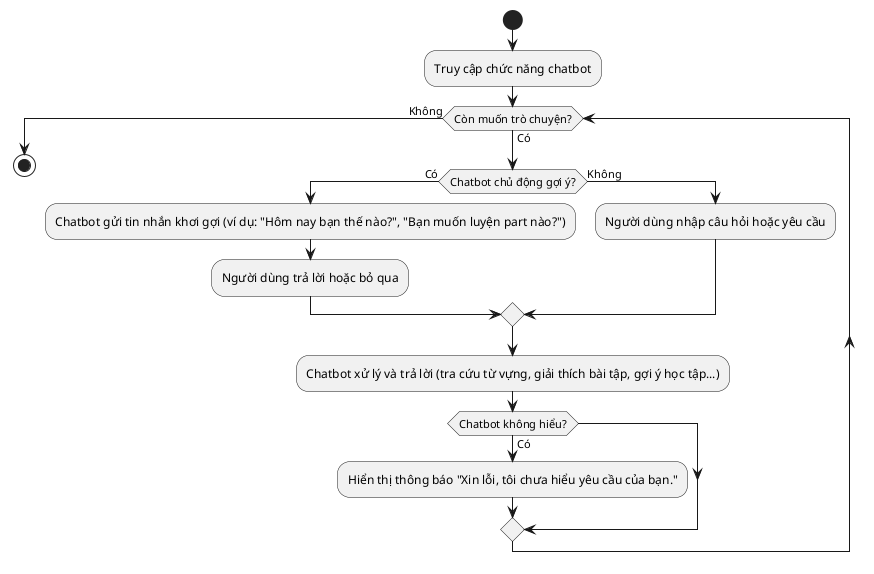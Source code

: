 @startuml
start
:Truy cập chức năng chatbot;
while (Còn muốn trò chuyện?) is (Có)
  if (Chatbot chủ động gợi ý?) then (Có)
    :Chatbot gửi tin nhắn khơi gợi (ví dụ: "Hôm nay bạn thế nào?", "Bạn muốn luyện part nào?");
    :Người dùng trả lời hoặc bỏ qua;
  else (Không)
    :Người dùng nhập câu hỏi hoặc yêu cầu;
  endif
  :Chatbot xử lý và trả lời (tra cứu từ vựng, giải thích bài tập, gợi ý học tập...);
  if (Chatbot không hiểu?) then (Có)
    :Hiển thị thông báo "Xin lỗi, tôi chưa hiểu yêu cầu của bạn.";
  endif
endwhile (Không)
stop
@enduml 
